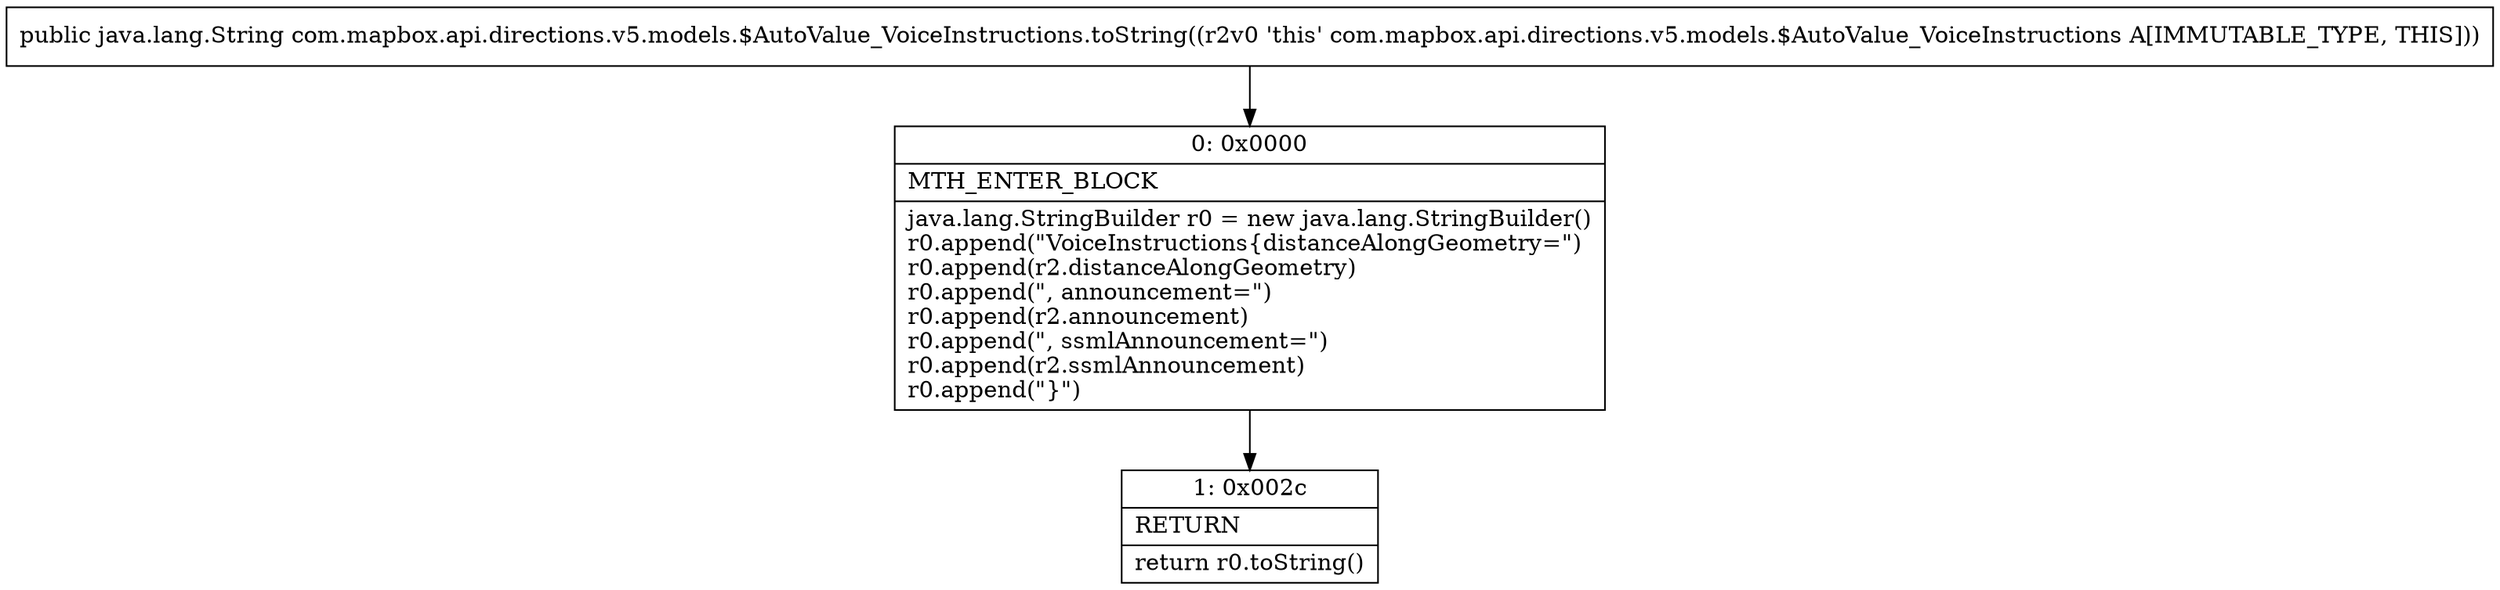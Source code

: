 digraph "CFG forcom.mapbox.api.directions.v5.models.$AutoValue_VoiceInstructions.toString()Ljava\/lang\/String;" {
Node_0 [shape=record,label="{0\:\ 0x0000|MTH_ENTER_BLOCK\l|java.lang.StringBuilder r0 = new java.lang.StringBuilder()\lr0.append(\"VoiceInstructions\{distanceAlongGeometry=\")\lr0.append(r2.distanceAlongGeometry)\lr0.append(\", announcement=\")\lr0.append(r2.announcement)\lr0.append(\", ssmlAnnouncement=\")\lr0.append(r2.ssmlAnnouncement)\lr0.append(\"\}\")\l}"];
Node_1 [shape=record,label="{1\:\ 0x002c|RETURN\l|return r0.toString()\l}"];
MethodNode[shape=record,label="{public java.lang.String com.mapbox.api.directions.v5.models.$AutoValue_VoiceInstructions.toString((r2v0 'this' com.mapbox.api.directions.v5.models.$AutoValue_VoiceInstructions A[IMMUTABLE_TYPE, THIS])) }"];
MethodNode -> Node_0;
Node_0 -> Node_1;
}


